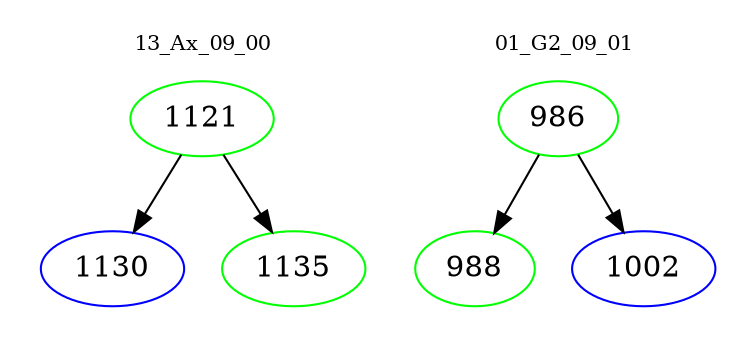 digraph{
subgraph cluster_0 {
color = white
label = "13_Ax_09_00";
fontsize=10;
T0_1121 [label="1121", color="green"]
T0_1121 -> T0_1130 [color="black"]
T0_1130 [label="1130", color="blue"]
T0_1121 -> T0_1135 [color="black"]
T0_1135 [label="1135", color="green"]
}
subgraph cluster_1 {
color = white
label = "01_G2_09_01";
fontsize=10;
T1_986 [label="986", color="green"]
T1_986 -> T1_988 [color="black"]
T1_988 [label="988", color="green"]
T1_986 -> T1_1002 [color="black"]
T1_1002 [label="1002", color="blue"]
}
}
